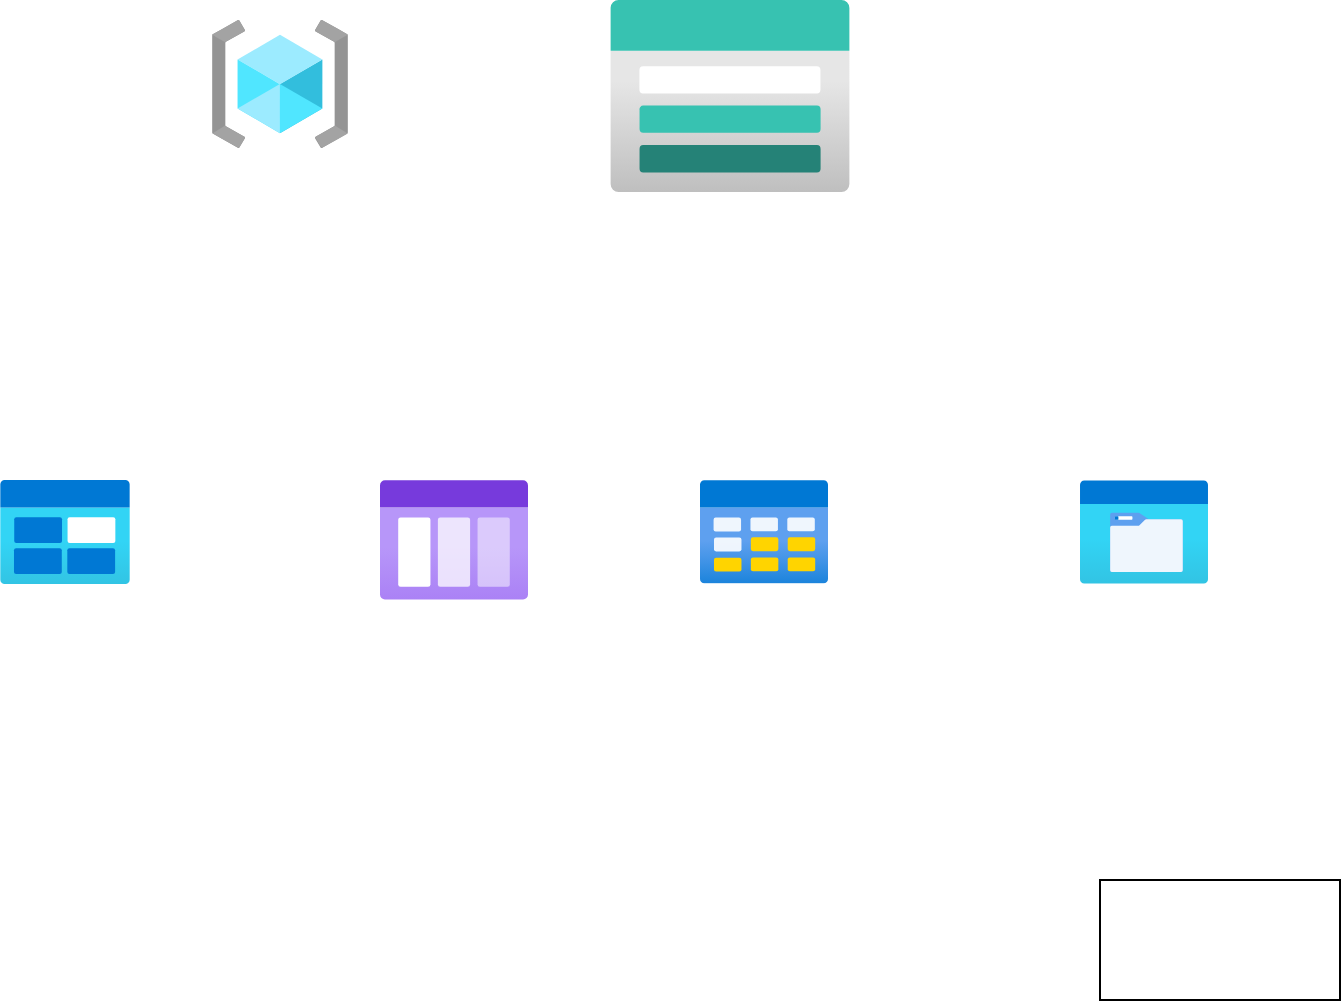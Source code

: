 <mxfile version="15.5.4" type="github"><diagram id="MQ5M_GaUPifxGrJRHm8z" name="Page-1"><mxGraphModel dx="1038" dy="579" grid="1" gridSize="10" guides="1" tooltips="1" connect="1" arrows="1" fold="1" page="1" pageScale="1" pageWidth="850" pageHeight="1100" math="0" shadow="0"><root><mxCell id="0"/><mxCell id="1" parent="0"/><mxCell id="TlG5xoIVKaXOhztmXkRV-1" value="" style="aspect=fixed;html=1;points=[];align=center;image;fontSize=12;image=img/lib/azure2/general/Storage_Queue.svg;" vertex="1" parent="1"><mxGeometry x="250" y="239.87" width="74" height="60.13" as="geometry"/></mxCell><mxCell id="TlG5xoIVKaXOhztmXkRV-2" value="" style="aspect=fixed;html=1;points=[];align=center;image;fontSize=12;image=img/lib/azure2/general/Table.svg;" vertex="1" parent="1"><mxGeometry x="410" y="239.87" width="64" height="52" as="geometry"/></mxCell><mxCell id="TlG5xoIVKaXOhztmXkRV-3" value="" style="aspect=fixed;html=1;points=[];align=center;image;fontSize=12;image=img/lib/azure2/storage/Storage_Accounts.svg;" vertex="1" parent="1"><mxGeometry x="365" width="120" height="96" as="geometry"/></mxCell><mxCell id="TlG5xoIVKaXOhztmXkRV-4" value="" style="aspect=fixed;html=1;points=[];align=center;image;fontSize=12;image=img/lib/azure2/general/Storage_Azure_Files.svg;" vertex="1" parent="1"><mxGeometry x="600" y="240" width="64" height="52" as="geometry"/></mxCell><mxCell id="TlG5xoIVKaXOhztmXkRV-5" value="" style="aspect=fixed;html=1;points=[];align=center;image;fontSize=12;image=img/lib/azure2/general/Resource_Groups.svg;" vertex="1" parent="1"><mxGeometry x="166" y="10" width="68" height="64" as="geometry"/></mxCell><mxCell id="TlG5xoIVKaXOhztmXkRV-8" value="" style="aspect=fixed;html=1;points=[];align=center;image;fontSize=12;image=img/lib/azure2/general/Blob_Block.svg;" vertex="1" parent="1"><mxGeometry x="60" y="240" width="65" height="52" as="geometry"/></mxCell><mxCell id="TlG5xoIVKaXOhztmXkRV-9" value="" style="whiteSpace=wrap;html=1;" vertex="1" parent="1"><mxGeometry x="610" y="440" width="120" height="60" as="geometry"/></mxCell></root></mxGraphModel></diagram></mxfile>